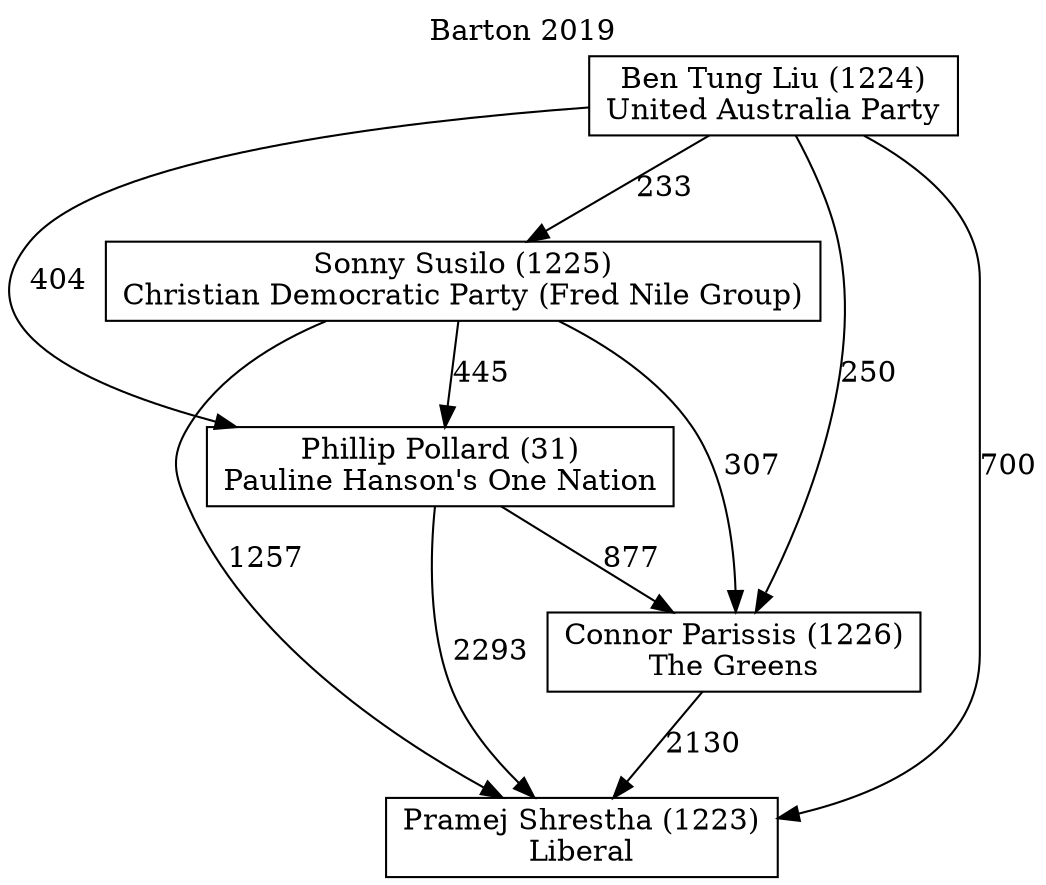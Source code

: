 // House preference flow
digraph "Pramej Shrestha (1223)_Barton_2019" {
	graph [label="Barton 2019" labelloc=t mclimit=10]
	node [shape=box]
	"Pramej Shrestha (1223)" [label="Pramej Shrestha (1223)
Liberal"]
	"Connor Parissis (1226)" [label="Connor Parissis (1226)
The Greens"]
	"Phillip Pollard (31)" [label="Phillip Pollard (31)
Pauline Hanson's One Nation"]
	"Sonny Susilo (1225)" [label="Sonny Susilo (1225)
Christian Democratic Party (Fred Nile Group)"]
	"Ben Tung Liu (1224)" [label="Ben Tung Liu (1224)
United Australia Party"]
	"Connor Parissis (1226)" -> "Pramej Shrestha (1223)" [label=2130]
	"Phillip Pollard (31)" -> "Connor Parissis (1226)" [label=877]
	"Sonny Susilo (1225)" -> "Phillip Pollard (31)" [label=445]
	"Ben Tung Liu (1224)" -> "Sonny Susilo (1225)" [label=233]
	"Phillip Pollard (31)" -> "Pramej Shrestha (1223)" [label=2293]
	"Sonny Susilo (1225)" -> "Pramej Shrestha (1223)" [label=1257]
	"Ben Tung Liu (1224)" -> "Pramej Shrestha (1223)" [label=700]
	"Ben Tung Liu (1224)" -> "Phillip Pollard (31)" [label=404]
	"Sonny Susilo (1225)" -> "Connor Parissis (1226)" [label=307]
	"Ben Tung Liu (1224)" -> "Connor Parissis (1226)" [label=250]
}
